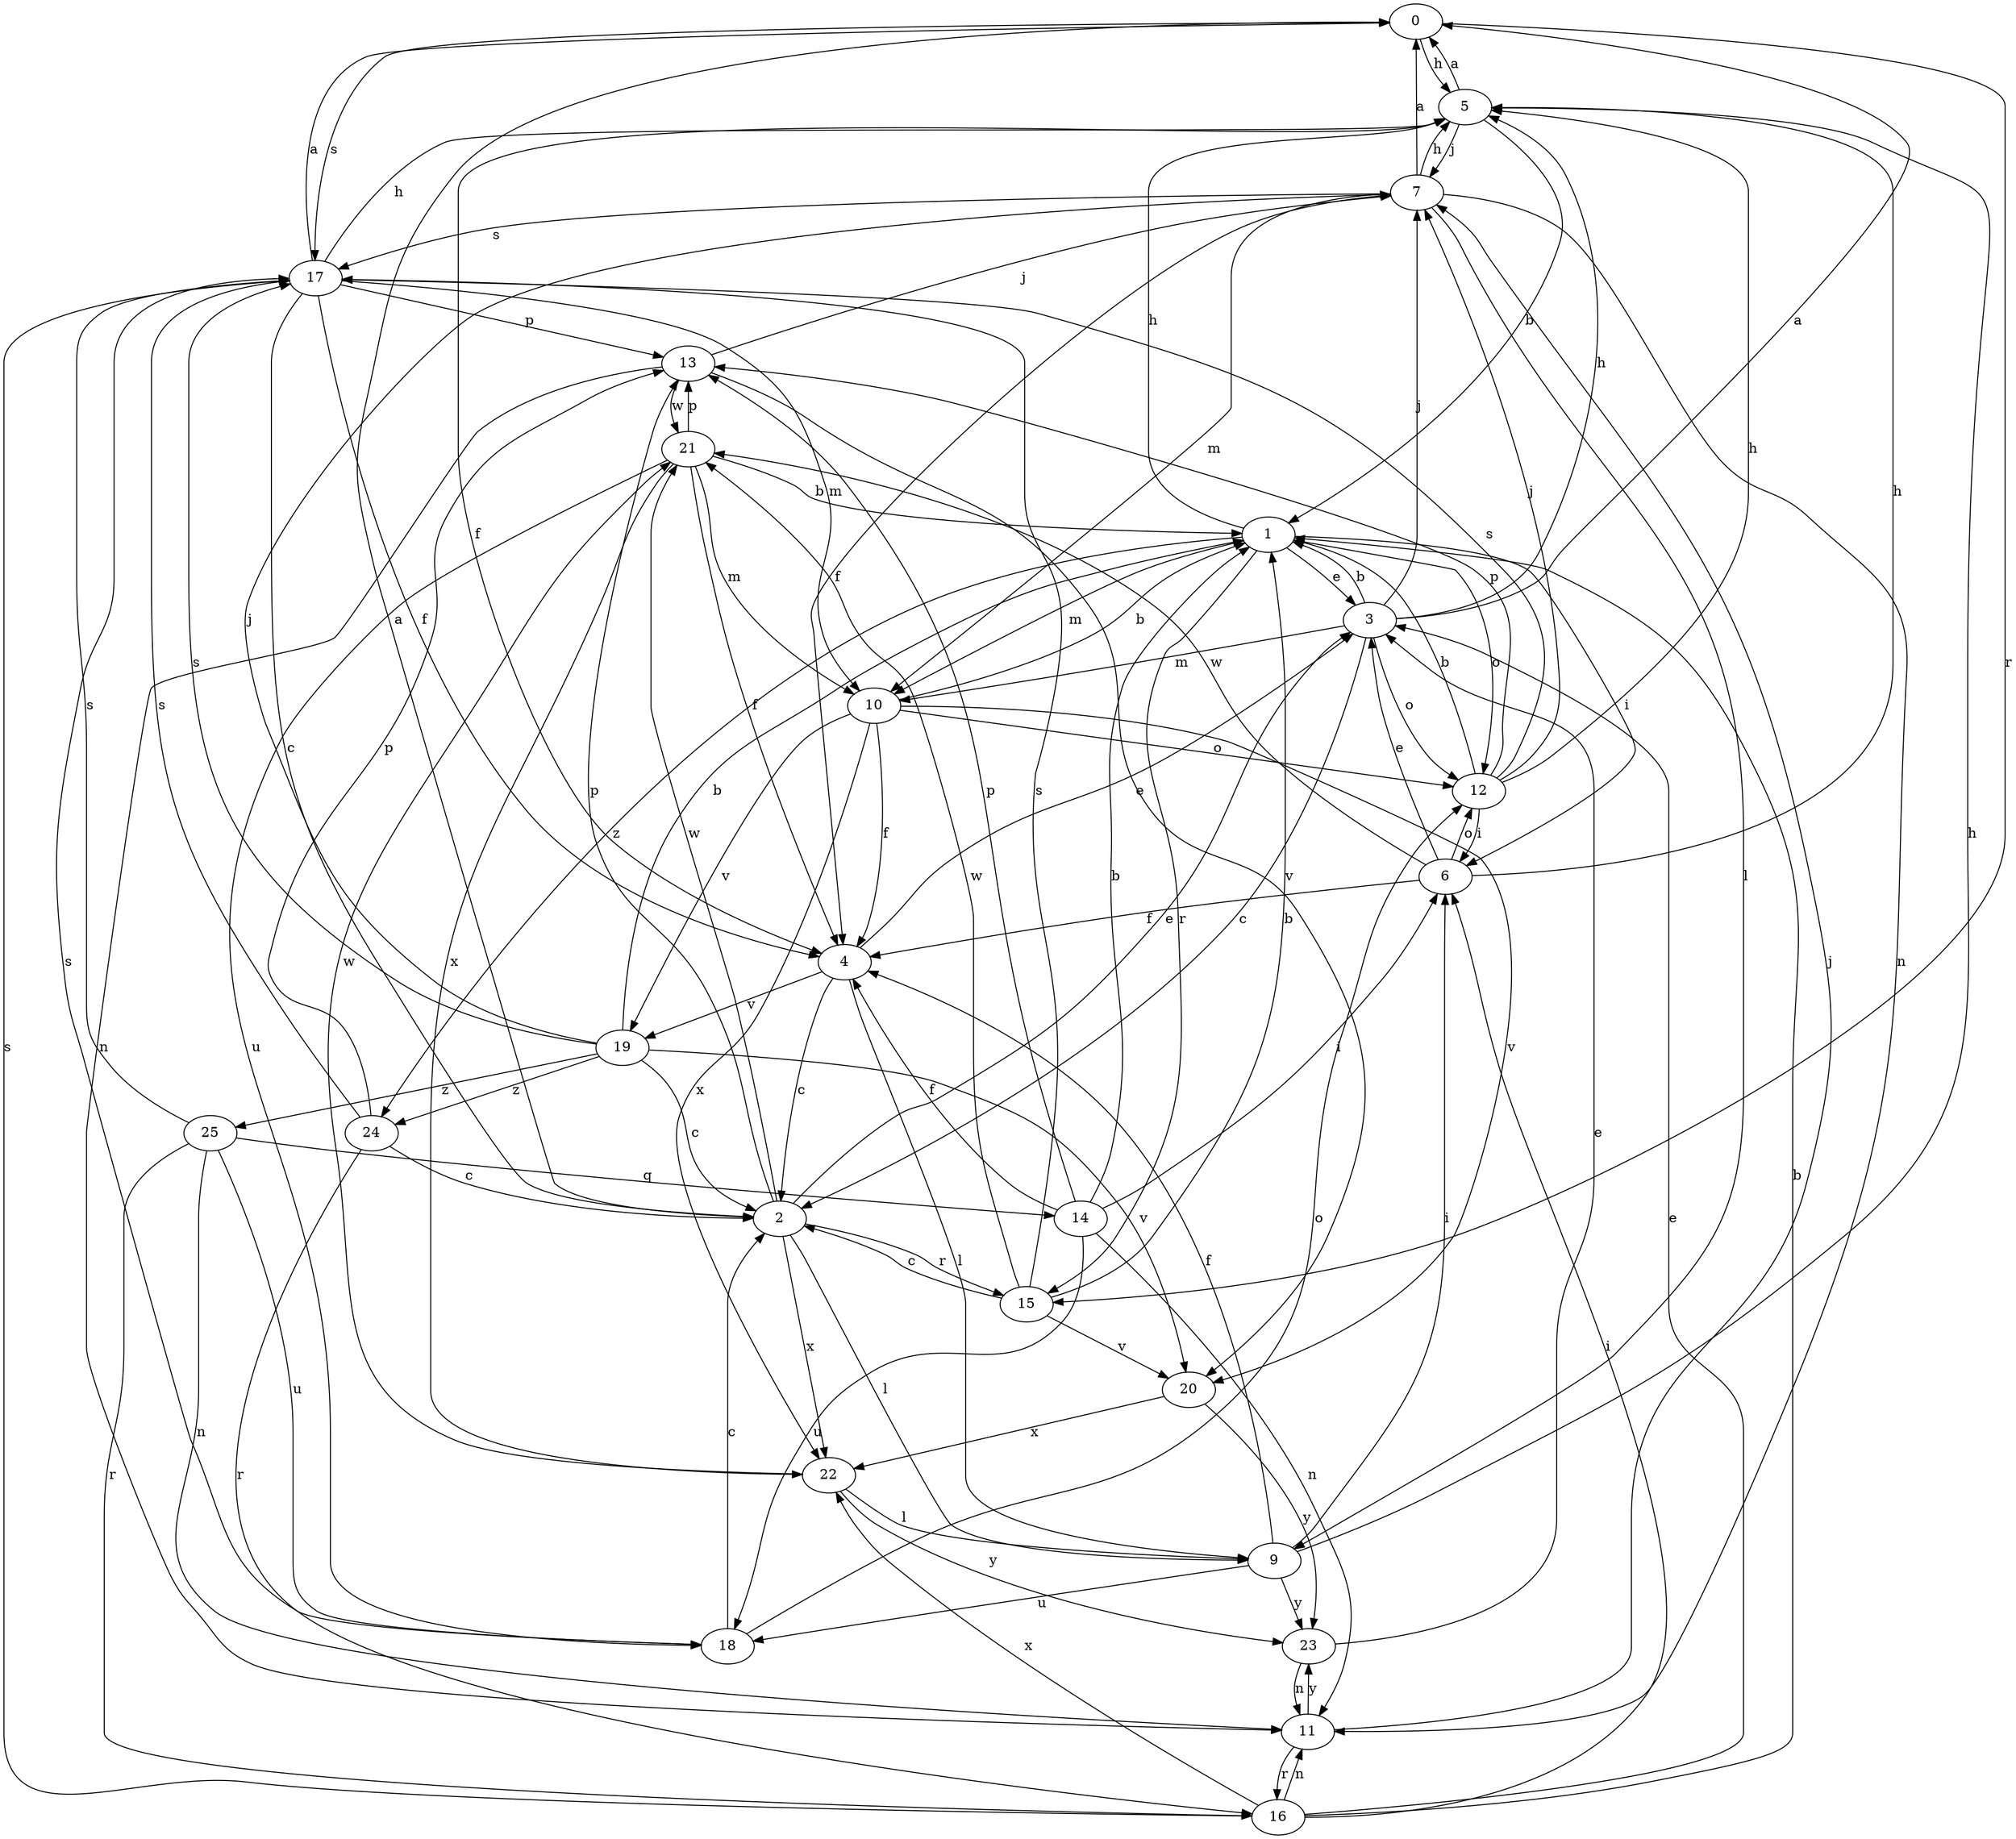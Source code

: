 strict digraph  {
0;
1;
2;
3;
4;
5;
6;
7;
9;
10;
11;
12;
13;
14;
15;
16;
17;
18;
19;
20;
21;
22;
23;
24;
25;
0 -> 5  [label=h];
0 -> 15  [label=r];
0 -> 17  [label=s];
1 -> 3  [label=e];
1 -> 5  [label=h];
1 -> 6  [label=i];
1 -> 10  [label=m];
1 -> 12  [label=o];
1 -> 15  [label=r];
1 -> 24  [label=z];
2 -> 0  [label=a];
2 -> 3  [label=e];
2 -> 9  [label=l];
2 -> 13  [label=p];
2 -> 15  [label=r];
2 -> 21  [label=w];
2 -> 22  [label=x];
3 -> 0  [label=a];
3 -> 1  [label=b];
3 -> 2  [label=c];
3 -> 5  [label=h];
3 -> 7  [label=j];
3 -> 10  [label=m];
3 -> 12  [label=o];
4 -> 2  [label=c];
4 -> 3  [label=e];
4 -> 9  [label=l];
4 -> 19  [label=v];
5 -> 0  [label=a];
5 -> 1  [label=b];
5 -> 4  [label=f];
5 -> 7  [label=j];
6 -> 3  [label=e];
6 -> 4  [label=f];
6 -> 5  [label=h];
6 -> 12  [label=o];
6 -> 21  [label=w];
7 -> 0  [label=a];
7 -> 4  [label=f];
7 -> 5  [label=h];
7 -> 9  [label=l];
7 -> 10  [label=m];
7 -> 11  [label=n];
7 -> 17  [label=s];
9 -> 4  [label=f];
9 -> 5  [label=h];
9 -> 6  [label=i];
9 -> 18  [label=u];
9 -> 23  [label=y];
10 -> 1  [label=b];
10 -> 4  [label=f];
10 -> 12  [label=o];
10 -> 19  [label=v];
10 -> 20  [label=v];
10 -> 22  [label=x];
11 -> 7  [label=j];
11 -> 16  [label=r];
11 -> 23  [label=y];
12 -> 1  [label=b];
12 -> 5  [label=h];
12 -> 6  [label=i];
12 -> 7  [label=j];
12 -> 13  [label=p];
12 -> 17  [label=s];
13 -> 7  [label=j];
13 -> 11  [label=n];
13 -> 20  [label=v];
13 -> 21  [label=w];
14 -> 1  [label=b];
14 -> 4  [label=f];
14 -> 6  [label=i];
14 -> 11  [label=n];
14 -> 13  [label=p];
14 -> 18  [label=u];
15 -> 1  [label=b];
15 -> 2  [label=c];
15 -> 17  [label=s];
15 -> 20  [label=v];
15 -> 21  [label=w];
16 -> 1  [label=b];
16 -> 3  [label=e];
16 -> 6  [label=i];
16 -> 11  [label=n];
16 -> 17  [label=s];
16 -> 22  [label=x];
17 -> 0  [label=a];
17 -> 2  [label=c];
17 -> 4  [label=f];
17 -> 5  [label=h];
17 -> 10  [label=m];
17 -> 13  [label=p];
18 -> 2  [label=c];
18 -> 12  [label=o];
18 -> 17  [label=s];
19 -> 1  [label=b];
19 -> 2  [label=c];
19 -> 7  [label=j];
19 -> 17  [label=s];
19 -> 20  [label=v];
19 -> 24  [label=z];
19 -> 25  [label=z];
20 -> 22  [label=x];
20 -> 23  [label=y];
21 -> 1  [label=b];
21 -> 4  [label=f];
21 -> 10  [label=m];
21 -> 13  [label=p];
21 -> 18  [label=u];
21 -> 22  [label=x];
22 -> 9  [label=l];
22 -> 21  [label=w];
22 -> 23  [label=y];
23 -> 3  [label=e];
23 -> 11  [label=n];
24 -> 2  [label=c];
24 -> 13  [label=p];
24 -> 16  [label=r];
24 -> 17  [label=s];
25 -> 11  [label=n];
25 -> 14  [label=q];
25 -> 16  [label=r];
25 -> 17  [label=s];
25 -> 18  [label=u];
}
